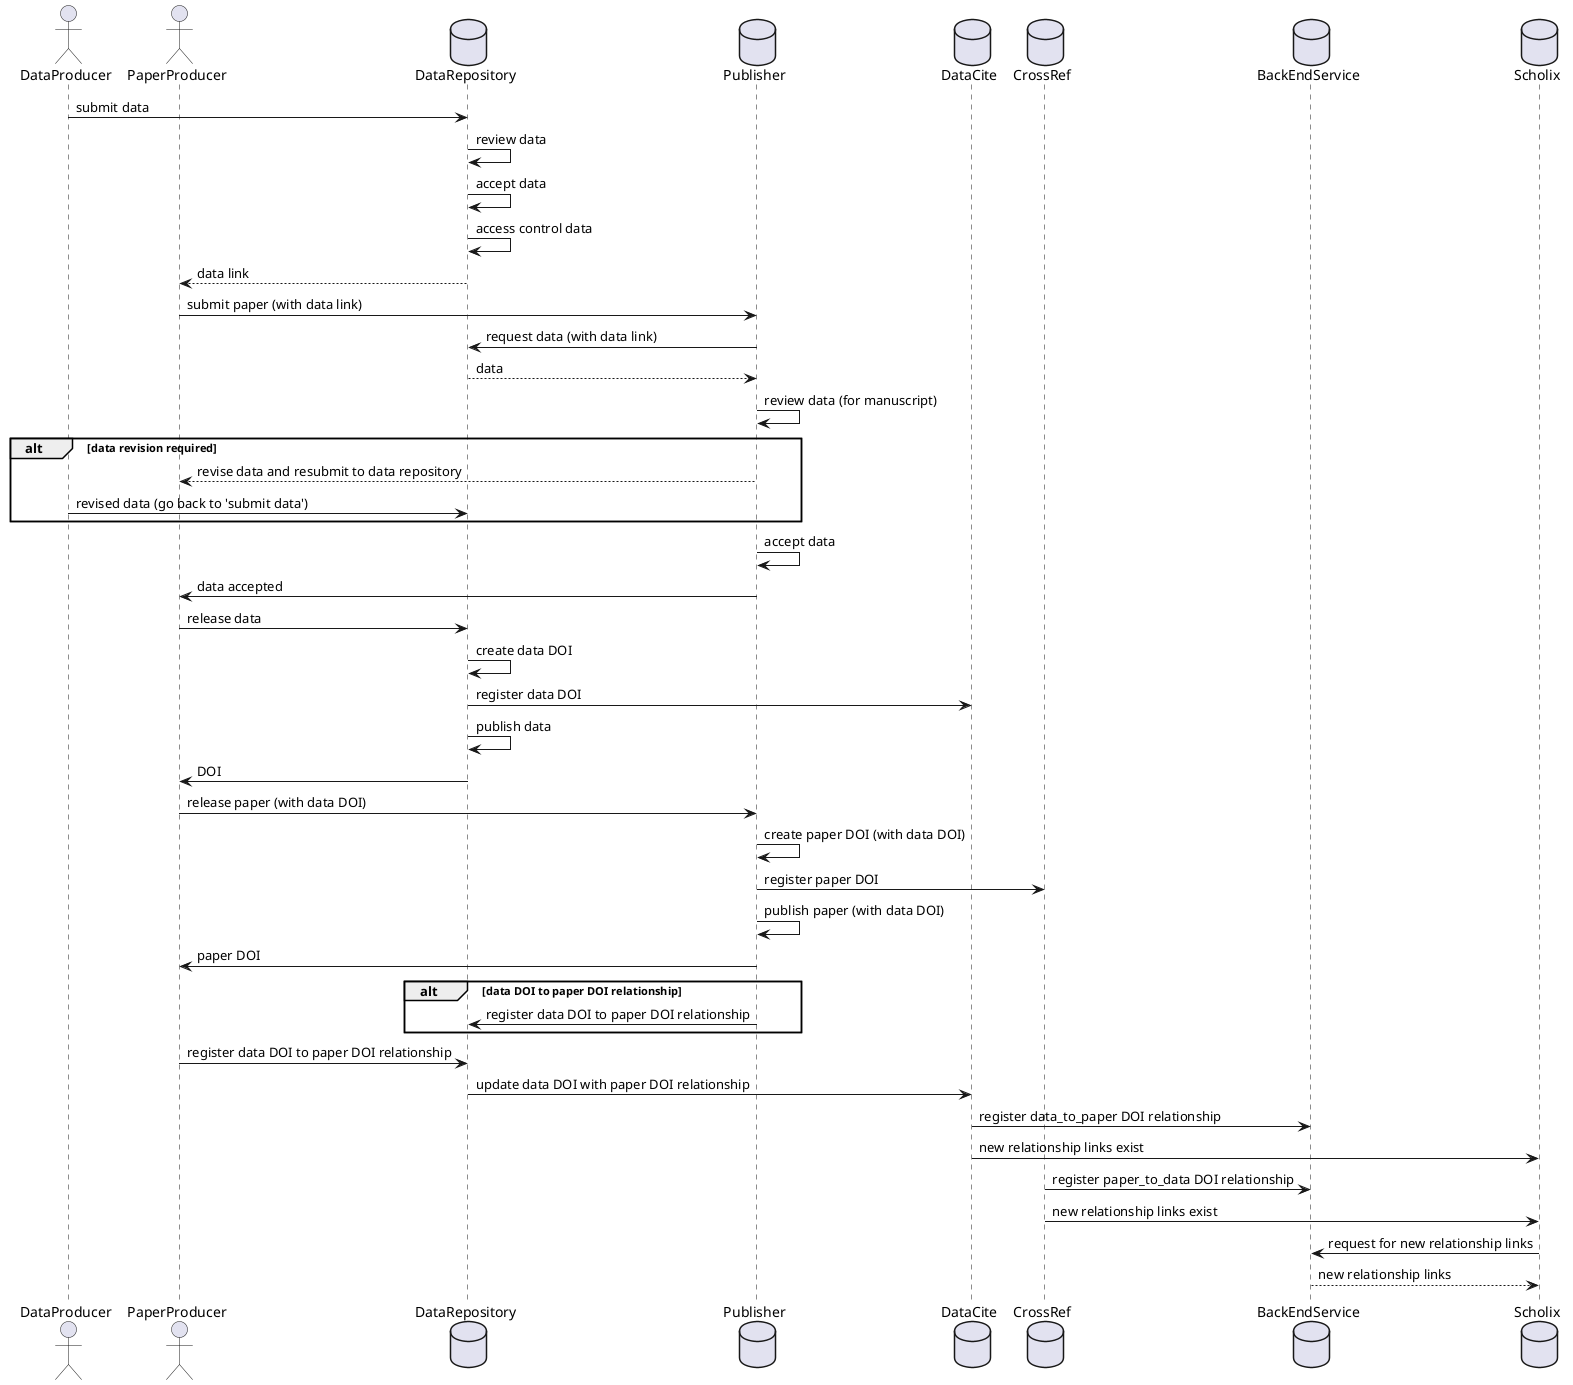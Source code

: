 @startuml

actor DataProducer
actor PaperProducer
database DataRepository
database Publisher
database DataCite
database CrossRef
database BackEndService
database Scholix

DataProducer -> DataRepository: submit data
DataRepository -> DataRepository: review data
DataRepository -> DataRepository: accept data
DataRepository -> DataRepository: access control data
PaperProducer <-- DataRepository: data link
PaperProducer -> Publisher: submit paper (with data link)
Publisher -> DataRepository: request data (with data link)
Publisher <-- DataRepository: data
Publisher -> Publisher: review data (for manuscript)

alt data revision required

    PaperProducer <-- Publisher: revise data and resubmit to data repository
    DataProducer -> DataRepository: revised data (go back to 'submit data')

end

Publisher -> Publisher: accept data
Publisher -> PaperProducer: data accepted
PaperProducer -> DataRepository: release data
DataRepository -> DataRepository: create data DOI
DataRepository -> DataCite: register data DOI
DataRepository -> DataRepository: publish data
DataRepository -> PaperProducer: DOI
PaperProducer -> Publisher: release paper (with data DOI)
Publisher -> Publisher: create paper DOI (with data DOI)
Publisher -> CrossRef: register paper DOI
Publisher -> Publisher: publish paper (with data DOI)
Publisher -> PaperProducer: paper DOI

alt data DOI to paper DOI relationship

    Publisher -> DataRepository: register data DOI to paper DOI relationship

end

PaperProducer -> DataRepository: register data DOI to paper DOI relationship
DataRepository -> DataCite: update data DOI with paper DOI relationship
DataCite -> BackEndService: register data_to_paper DOI relationship
DataCite -> Scholix: new relationship links exist
CrossRef -> BackEndService: register paper_to_data DOI relationship
CrossRef -> Scholix: new relationship links exist
Scholix -> BackEndService: request for new relationship links
Scholix <-- BackEndService: new relationship links

@enduml